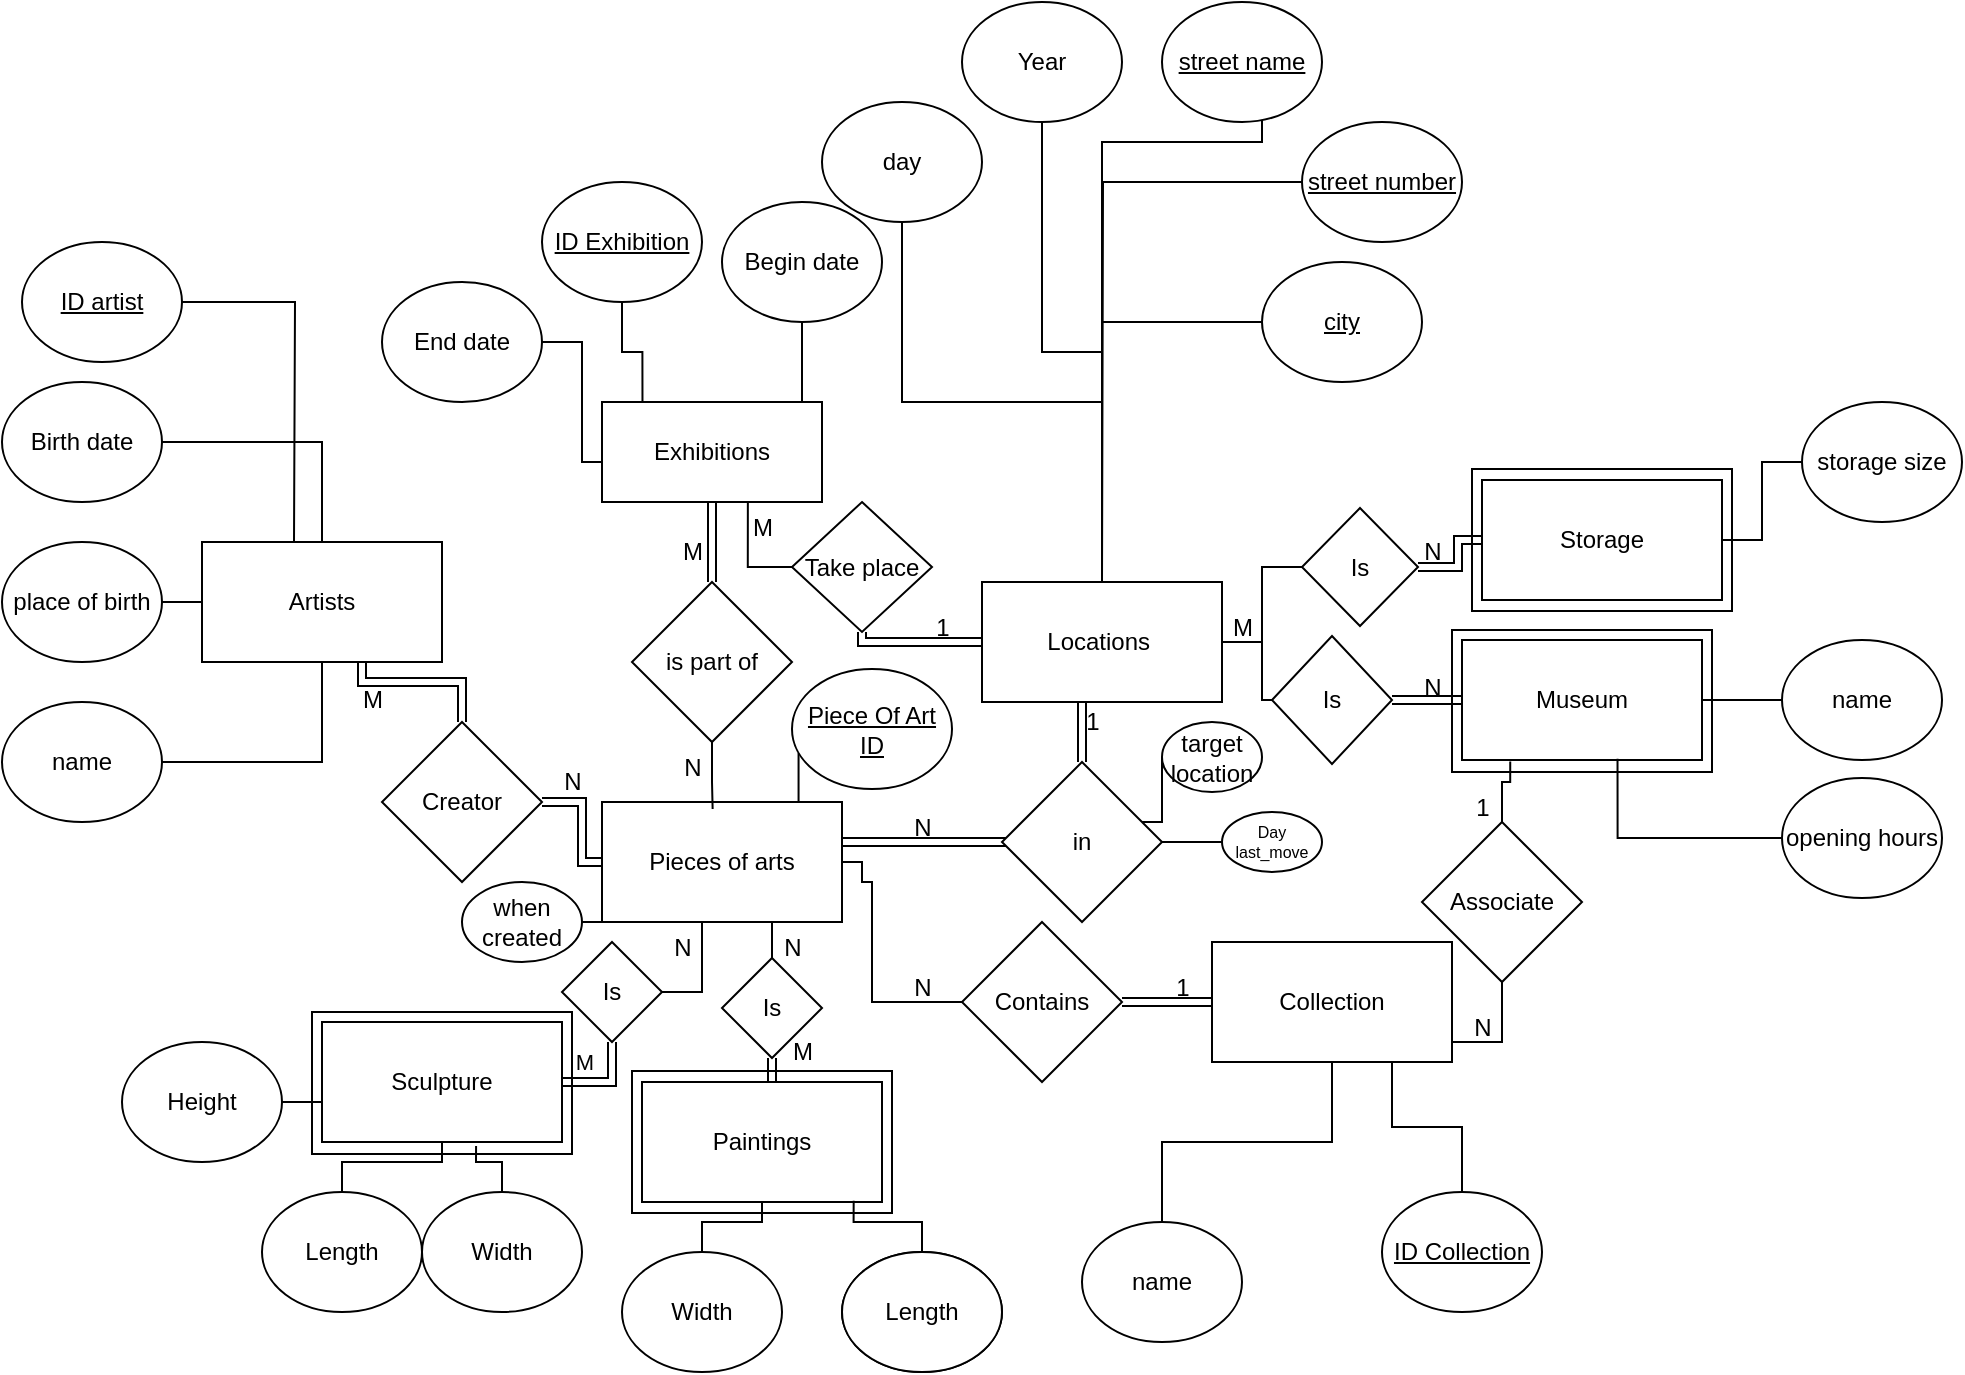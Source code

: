 <mxfile version="26.0.14">
  <diagram name="Page-1" id="mVJxXb7I7EZpxFhk7ZkF">
    <mxGraphModel dx="658" dy="446" grid="1" gridSize="10" guides="1" tooltips="1" connect="1" arrows="1" fold="1" page="1" pageScale="1" pageWidth="1169" pageHeight="827" math="0" shadow="0">
      <root>
        <mxCell id="0" />
        <mxCell id="1" parent="0" />
        <mxCell id="f5-gzZiO12CZ5IHsBqUN-16" value="" style="rounded=0;whiteSpace=wrap;html=1;" vertex="1" parent="1">
          <mxGeometry x="285" y="585" width="130" height="71" as="geometry" />
        </mxCell>
        <mxCell id="f5-gzZiO12CZ5IHsBqUN-15" value="" style="rounded=0;whiteSpace=wrap;html=1;" vertex="1" parent="1">
          <mxGeometry x="445" y="614.5" width="130" height="71" as="geometry" />
        </mxCell>
        <mxCell id="f5-gzZiO12CZ5IHsBqUN-14" value="" style="rounded=0;whiteSpace=wrap;html=1;" vertex="1" parent="1">
          <mxGeometry x="855" y="394" width="130" height="71" as="geometry" />
        </mxCell>
        <mxCell id="f5-gzZiO12CZ5IHsBqUN-13" value="" style="rounded=0;whiteSpace=wrap;html=1;" vertex="1" parent="1">
          <mxGeometry x="865" y="313.5" width="130" height="71" as="geometry" />
        </mxCell>
        <mxCell id="BEB5B6SJO5AzybUyZMG--18" value="" style="edgeStyle=orthogonalEdgeStyle;rounded=0;orthogonalLoop=1;jettySize=auto;html=1;entryX=0;entryY=1;entryDx=0;entryDy=0;endArrow=none;startFill=0;shape=link;" parent="1" edge="1">
          <mxGeometry relative="1" as="geometry">
            <mxPoint x="550" y="500" as="sourcePoint" />
            <mxPoint x="650" y="500" as="targetPoint" />
          </mxGeometry>
        </mxCell>
        <mxCell id="C0TRwwh_PYmQr-y5ipqn-1" value="Pieces of arts" style="rounded=0;whiteSpace=wrap;html=1;" parent="1" vertex="1">
          <mxGeometry x="430" y="480" width="120" height="60" as="geometry" />
        </mxCell>
        <mxCell id="C0TRwwh_PYmQr-y5ipqn-2" value="Artists" style="rounded=0;whiteSpace=wrap;html=1;" parent="1" vertex="1">
          <mxGeometry x="230" y="350" width="120" height="60" as="geometry" />
        </mxCell>
        <mxCell id="C0TRwwh_PYmQr-y5ipqn-3" value="Exhibitions" style="rounded=0;whiteSpace=wrap;html=1;" parent="1" vertex="1">
          <mxGeometry x="430" y="280" width="110" height="50" as="geometry" />
        </mxCell>
        <mxCell id="C0TRwwh_PYmQr-y5ipqn-4" value="Locations&amp;nbsp;" style="rounded=0;whiteSpace=wrap;html=1;" parent="1" vertex="1">
          <mxGeometry x="620" y="370" width="120" height="60" as="geometry" />
        </mxCell>
        <mxCell id="C0TRwwh_PYmQr-y5ipqn-5" value="Storage" style="rounded=0;whiteSpace=wrap;html=1;" parent="1" vertex="1">
          <mxGeometry x="870" y="319" width="120" height="60" as="geometry" />
        </mxCell>
        <mxCell id="C0TRwwh_PYmQr-y5ipqn-6" value="Museum" style="rounded=0;whiteSpace=wrap;html=1;" parent="1" vertex="1">
          <mxGeometry x="860" y="399" width="120" height="60" as="geometry" />
        </mxCell>
        <mxCell id="C0TRwwh_PYmQr-y5ipqn-7" value="Paintings" style="whiteSpace=wrap;html=1;" parent="1" vertex="1">
          <mxGeometry x="450" y="620" width="120" height="60" as="geometry" />
        </mxCell>
        <mxCell id="C0TRwwh_PYmQr-y5ipqn-9" value="Sculpture" style="whiteSpace=wrap;html=1;" parent="1" vertex="1">
          <mxGeometry x="290" y="590" width="120" height="60" as="geometry" />
        </mxCell>
        <mxCell id="C0TRwwh_PYmQr-y5ipqn-10" value="Collection" style="whiteSpace=wrap;html=1;" parent="1" vertex="1">
          <mxGeometry x="735" y="550" width="120" height="60" as="geometry" />
        </mxCell>
        <mxCell id="C0TRwwh_PYmQr-y5ipqn-29" value="" style="edgeStyle=orthogonalEdgeStyle;rounded=0;orthogonalLoop=1;jettySize=auto;html=1;endArrow=none;startFill=0;shape=link;" parent="1" source="C0TRwwh_PYmQr-y5ipqn-11" target="C0TRwwh_PYmQr-y5ipqn-2" edge="1">
          <mxGeometry relative="1" as="geometry">
            <Array as="points">
              <mxPoint x="360" y="420" />
              <mxPoint x="310" y="420" />
            </Array>
          </mxGeometry>
        </mxCell>
        <mxCell id="C0TRwwh_PYmQr-y5ipqn-30" value="" style="edgeStyle=orthogonalEdgeStyle;rounded=0;orthogonalLoop=1;jettySize=auto;html=1;endArrow=none;startFill=0;shape=link;" parent="1" source="C0TRwwh_PYmQr-y5ipqn-11" target="C0TRwwh_PYmQr-y5ipqn-1" edge="1">
          <mxGeometry relative="1" as="geometry" />
        </mxCell>
        <mxCell id="C0TRwwh_PYmQr-y5ipqn-11" value="Creator" style="rhombus;whiteSpace=wrap;html=1;" parent="1" vertex="1">
          <mxGeometry x="320" y="440" width="80" height="80" as="geometry" />
        </mxCell>
        <mxCell id="BEB5B6SJO5AzybUyZMG--33" value="" style="edgeStyle=orthogonalEdgeStyle;rounded=0;orthogonalLoop=1;jettySize=auto;html=1;entryX=0;entryY=0.5;entryDx=0;entryDy=0;endArrow=none;startFill=0;exitX=0.5;exitY=1;exitDx=0;exitDy=0;shape=link;" parent="1" source="C0TRwwh_PYmQr-y5ipqn-12" target="C0TRwwh_PYmQr-y5ipqn-4" edge="1">
          <mxGeometry relative="1" as="geometry">
            <Array as="points">
              <mxPoint x="560" y="400" />
            </Array>
          </mxGeometry>
        </mxCell>
        <mxCell id="BEB5B6SJO5AzybUyZMG--35" value="" style="edgeStyle=orthogonalEdgeStyle;rounded=0;orthogonalLoop=1;jettySize=auto;html=1;entryX=0.663;entryY=0.997;entryDx=0;entryDy=0;entryPerimeter=0;exitX=0;exitY=0.5;exitDx=0;exitDy=0;endArrow=none;startFill=0;" parent="1" source="C0TRwwh_PYmQr-y5ipqn-12" target="C0TRwwh_PYmQr-y5ipqn-3" edge="1">
          <mxGeometry relative="1" as="geometry">
            <mxPoint x="510" y="350" as="targetPoint" />
          </mxGeometry>
        </mxCell>
        <mxCell id="C0TRwwh_PYmQr-y5ipqn-12" value="Take place" style="rhombus;whiteSpace=wrap;html=1;" parent="1" vertex="1">
          <mxGeometry x="525" y="330" width="70" height="65" as="geometry" />
        </mxCell>
        <mxCell id="BEB5B6SJO5AzybUyZMG--19" value="" style="edgeStyle=orthogonalEdgeStyle;rounded=0;orthogonalLoop=1;jettySize=auto;html=1;endArrow=none;startFill=0;shape=link;" parent="1" source="C0TRwwh_PYmQr-y5ipqn-13" edge="1">
          <mxGeometry relative="1" as="geometry">
            <mxPoint x="670" y="430" as="targetPoint" />
            <Array as="points">
              <mxPoint x="670" y="430" />
            </Array>
          </mxGeometry>
        </mxCell>
        <mxCell id="C0TRwwh_PYmQr-y5ipqn-13" value="in" style="rhombus;whiteSpace=wrap;html=1;" parent="1" vertex="1">
          <mxGeometry x="630" y="460" width="80" height="80" as="geometry" />
        </mxCell>
        <mxCell id="BEB5B6SJO5AzybUyZMG--21" value="" style="edgeStyle=orthogonalEdgeStyle;rounded=0;orthogonalLoop=1;jettySize=auto;html=1;endArrow=none;startFill=0;shape=link;" parent="1" source="C0TRwwh_PYmQr-y5ipqn-14" target="C0TRwwh_PYmQr-y5ipqn-3" edge="1">
          <mxGeometry relative="1" as="geometry" />
        </mxCell>
        <mxCell id="C0TRwwh_PYmQr-y5ipqn-14" value="is part of" style="rhombus;whiteSpace=wrap;html=1;" parent="1" vertex="1">
          <mxGeometry x="445" y="370" width="80" height="80" as="geometry" />
        </mxCell>
        <mxCell id="ZUJwoHstwLLNhIFtxWxf-1" value="" style="edgeStyle=orthogonalEdgeStyle;rounded=0;orthogonalLoop=1;jettySize=auto;html=1;endArrow=none;startFill=0;entryX=1;entryY=0.5;entryDx=0;entryDy=0;" parent="1" source="C0TRwwh_PYmQr-y5ipqn-15" target="C0TRwwh_PYmQr-y5ipqn-10" edge="1">
          <mxGeometry relative="1" as="geometry">
            <mxPoint x="860" y="600" as="targetPoint" />
            <Array as="points">
              <mxPoint x="880" y="600" />
            </Array>
          </mxGeometry>
        </mxCell>
        <mxCell id="ZUJwoHstwLLNhIFtxWxf-2" value="" style="edgeStyle=orthogonalEdgeStyle;rounded=0;orthogonalLoop=1;jettySize=auto;html=1;entryX=0.201;entryY=1.013;entryDx=0;entryDy=0;entryPerimeter=0;endArrow=none;startFill=0;" parent="1" source="C0TRwwh_PYmQr-y5ipqn-15" target="C0TRwwh_PYmQr-y5ipqn-6" edge="1">
          <mxGeometry relative="1" as="geometry" />
        </mxCell>
        <mxCell id="C0TRwwh_PYmQr-y5ipqn-15" value="Associate" style="rhombus;whiteSpace=wrap;html=1;" parent="1" vertex="1">
          <mxGeometry x="840" y="490" width="80" height="80" as="geometry" />
        </mxCell>
        <mxCell id="BEB5B6SJO5AzybUyZMG--16" value="" style="edgeStyle=orthogonalEdgeStyle;rounded=0;orthogonalLoop=1;jettySize=auto;html=1;endArrow=none;startFill=0;shape=link;" parent="1" source="C0TRwwh_PYmQr-y5ipqn-16" target="C0TRwwh_PYmQr-y5ipqn-10" edge="1">
          <mxGeometry relative="1" as="geometry" />
        </mxCell>
        <mxCell id="BEB5B6SJO5AzybUyZMG--17" value="" style="edgeStyle=orthogonalEdgeStyle;rounded=0;orthogonalLoop=1;jettySize=auto;html=1;endArrow=none;startFill=0;" parent="1" source="C0TRwwh_PYmQr-y5ipqn-16" target="C0TRwwh_PYmQr-y5ipqn-1" edge="1">
          <mxGeometry relative="1" as="geometry">
            <Array as="points">
              <mxPoint x="565" y="580" />
              <mxPoint x="565" y="520" />
              <mxPoint x="560" y="520" />
              <mxPoint x="560" y="510" />
            </Array>
          </mxGeometry>
        </mxCell>
        <mxCell id="C0TRwwh_PYmQr-y5ipqn-16" value="Contains" style="rhombus;whiteSpace=wrap;html=1;" parent="1" vertex="1">
          <mxGeometry x="610" y="540" width="80" height="80" as="geometry" />
        </mxCell>
        <mxCell id="C0TRwwh_PYmQr-y5ipqn-22" value="" style="edgeStyle=orthogonalEdgeStyle;rounded=0;orthogonalLoop=1;jettySize=auto;html=1;endArrow=none;startFill=0;" parent="1" source="C0TRwwh_PYmQr-y5ipqn-20" target="C0TRwwh_PYmQr-y5ipqn-2" edge="1">
          <mxGeometry relative="1" as="geometry" />
        </mxCell>
        <mxCell id="C0TRwwh_PYmQr-y5ipqn-20" value="Birth date" style="ellipse;whiteSpace=wrap;html=1;" parent="1" vertex="1">
          <mxGeometry x="130" y="270" width="80" height="60" as="geometry" />
        </mxCell>
        <mxCell id="C0TRwwh_PYmQr-y5ipqn-26" value="" style="edgeStyle=orthogonalEdgeStyle;rounded=0;orthogonalLoop=1;jettySize=auto;html=1;endArrow=none;startFill=0;" parent="1" source="C0TRwwh_PYmQr-y5ipqn-24" target="C0TRwwh_PYmQr-y5ipqn-2" edge="1">
          <mxGeometry relative="1" as="geometry" />
        </mxCell>
        <mxCell id="C0TRwwh_PYmQr-y5ipqn-24" value="place of birth" style="ellipse;whiteSpace=wrap;html=1;" parent="1" vertex="1">
          <mxGeometry x="130" y="350" width="80" height="60" as="geometry" />
        </mxCell>
        <mxCell id="C0TRwwh_PYmQr-y5ipqn-27" value="" style="edgeStyle=orthogonalEdgeStyle;rounded=0;orthogonalLoop=1;jettySize=auto;html=1;endArrow=none;startFill=0;" parent="1" source="C0TRwwh_PYmQr-y5ipqn-25" target="C0TRwwh_PYmQr-y5ipqn-2" edge="1">
          <mxGeometry relative="1" as="geometry" />
        </mxCell>
        <mxCell id="C0TRwwh_PYmQr-y5ipqn-25" value="name" style="ellipse;whiteSpace=wrap;html=1;" parent="1" vertex="1">
          <mxGeometry x="130" y="430" width="80" height="60" as="geometry" />
        </mxCell>
        <mxCell id="C0TRwwh_PYmQr-y5ipqn-32" value="when created" style="ellipse;whiteSpace=wrap;html=1;" parent="1" vertex="1">
          <mxGeometry x="360" y="520" width="60" height="40" as="geometry" />
        </mxCell>
        <mxCell id="C0TRwwh_PYmQr-y5ipqn-35" style="edgeStyle=orthogonalEdgeStyle;rounded=0;orthogonalLoop=1;jettySize=auto;html=1;entryX=0.083;entryY=1.003;entryDx=0;entryDy=0;entryPerimeter=0;endArrow=none;startFill=0;" parent="1" source="C0TRwwh_PYmQr-y5ipqn-32" target="C0TRwwh_PYmQr-y5ipqn-1" edge="1">
          <mxGeometry relative="1" as="geometry" />
        </mxCell>
        <mxCell id="C0TRwwh_PYmQr-y5ipqn-39" value="" style="edgeStyle=orthogonalEdgeStyle;rounded=0;orthogonalLoop=1;jettySize=auto;html=1;entryX=0.882;entryY=0.989;entryDx=0;entryDy=0;entryPerimeter=0;endArrow=none;startFill=0;" parent="1" source="C0TRwwh_PYmQr-y5ipqn-36" target="C0TRwwh_PYmQr-y5ipqn-7" edge="1">
          <mxGeometry relative="1" as="geometry">
            <Array as="points">
              <mxPoint x="590" y="690" />
              <mxPoint x="556" y="690" />
            </Array>
          </mxGeometry>
        </mxCell>
        <mxCell id="C0TRwwh_PYmQr-y5ipqn-36" value="Length" style="ellipse;whiteSpace=wrap;html=1;" parent="1" vertex="1">
          <mxGeometry x="550" y="705" width="80" height="60" as="geometry" />
        </mxCell>
        <mxCell id="C0TRwwh_PYmQr-y5ipqn-38" value="" style="edgeStyle=orthogonalEdgeStyle;rounded=0;orthogonalLoop=1;jettySize=auto;html=1;endArrow=none;startFill=0;" parent="1" source="C0TRwwh_PYmQr-y5ipqn-37" target="C0TRwwh_PYmQr-y5ipqn-7" edge="1">
          <mxGeometry relative="1" as="geometry">
            <Array as="points">
              <mxPoint x="480" y="690" />
              <mxPoint x="510" y="690" />
            </Array>
          </mxGeometry>
        </mxCell>
        <mxCell id="C0TRwwh_PYmQr-y5ipqn-37" value="Width" style="ellipse;whiteSpace=wrap;html=1;" parent="1" vertex="1">
          <mxGeometry x="440" y="705" width="80" height="60" as="geometry" />
        </mxCell>
        <mxCell id="C0TRwwh_PYmQr-y5ipqn-45" value="" style="edgeStyle=orthogonalEdgeStyle;rounded=0;orthogonalLoop=1;jettySize=auto;html=1;entryX=0.642;entryY=1.033;entryDx=0;entryDy=0;entryPerimeter=0;endArrow=none;startFill=0;" parent="1" source="C0TRwwh_PYmQr-y5ipqn-41" target="C0TRwwh_PYmQr-y5ipqn-9" edge="1">
          <mxGeometry relative="1" as="geometry">
            <Array as="points">
              <mxPoint x="380" y="660" />
              <mxPoint x="367" y="660" />
            </Array>
          </mxGeometry>
        </mxCell>
        <mxCell id="C0TRwwh_PYmQr-y5ipqn-41" value="Width" style="ellipse;whiteSpace=wrap;html=1;" parent="1" vertex="1">
          <mxGeometry x="340" y="675" width="80" height="60" as="geometry" />
        </mxCell>
        <mxCell id="C0TRwwh_PYmQr-y5ipqn-43" value="" style="edgeStyle=orthogonalEdgeStyle;rounded=0;orthogonalLoop=1;jettySize=auto;html=1;endArrow=none;startFill=0;" parent="1" source="C0TRwwh_PYmQr-y5ipqn-42" target="C0TRwwh_PYmQr-y5ipqn-9" edge="1">
          <mxGeometry relative="1" as="geometry">
            <Array as="points">
              <mxPoint x="300" y="660" />
              <mxPoint x="350" y="660" />
            </Array>
          </mxGeometry>
        </mxCell>
        <mxCell id="C0TRwwh_PYmQr-y5ipqn-42" value="Length" style="ellipse;whiteSpace=wrap;html=1;" parent="1" vertex="1">
          <mxGeometry x="260" y="675" width="80" height="60" as="geometry" />
        </mxCell>
        <mxCell id="BEB5B6SJO5AzybUyZMG--1" value="Length" style="ellipse;whiteSpace=wrap;html=1;" parent="1" vertex="1">
          <mxGeometry x="550" y="705" width="80" height="60" as="geometry" />
        </mxCell>
        <mxCell id="BEB5B6SJO5AzybUyZMG--3" value="" style="edgeStyle=orthogonalEdgeStyle;rounded=0;orthogonalLoop=1;jettySize=auto;html=1;endArrow=none;startFill=0;" parent="1" source="BEB5B6SJO5AzybUyZMG--2" target="C0TRwwh_PYmQr-y5ipqn-4" edge="1">
          <mxGeometry relative="1" as="geometry" />
        </mxCell>
        <mxCell id="BEB5B6SJO5AzybUyZMG--2" value="Year" style="ellipse;whiteSpace=wrap;html=1;" parent="1" vertex="1">
          <mxGeometry x="610" y="80" width="80" height="60" as="geometry" />
        </mxCell>
        <mxCell id="BEB5B6SJO5AzybUyZMG--6" value="" style="edgeStyle=orthogonalEdgeStyle;rounded=0;orthogonalLoop=1;jettySize=auto;html=1;endArrow=none;startFill=0;" parent="1" source="BEB5B6SJO5AzybUyZMG--4" target="C0TRwwh_PYmQr-y5ipqn-4" edge="1">
          <mxGeometry relative="1" as="geometry" />
        </mxCell>
        <mxCell id="BEB5B6SJO5AzybUyZMG--4" value="day" style="ellipse;whiteSpace=wrap;html=1;" parent="1" vertex="1">
          <mxGeometry x="540" y="130" width="80" height="60" as="geometry" />
        </mxCell>
        <mxCell id="f5-gzZiO12CZ5IHsBqUN-8" value="" style="edgeStyle=orthogonalEdgeStyle;rounded=0;orthogonalLoop=1;jettySize=auto;html=1;endArrow=none;startFill=0;" edge="1" parent="1" source="BEB5B6SJO5AzybUyZMG--7">
          <mxGeometry relative="1" as="geometry">
            <mxPoint x="700" y="490" as="targetPoint" />
            <Array as="points">
              <mxPoint x="710" y="490" />
              <mxPoint x="710" y="490" />
            </Array>
          </mxGeometry>
        </mxCell>
        <mxCell id="BEB5B6SJO5AzybUyZMG--7" value="target location" style="ellipse;whiteSpace=wrap;html=1;" parent="1" vertex="1">
          <mxGeometry x="710" y="440" width="50" height="35" as="geometry" />
        </mxCell>
        <mxCell id="BEB5B6SJO5AzybUyZMG--11" value="" style="edgeStyle=orthogonalEdgeStyle;rounded=0;orthogonalLoop=1;jettySize=auto;html=1;endArrow=none;startFill=0;" parent="1" source="BEB5B6SJO5AzybUyZMG--9" target="C0TRwwh_PYmQr-y5ipqn-10" edge="1">
          <mxGeometry relative="1" as="geometry" />
        </mxCell>
        <mxCell id="BEB5B6SJO5AzybUyZMG--9" value="name" style="ellipse;whiteSpace=wrap;html=1;" parent="1" vertex="1">
          <mxGeometry x="670" y="690" width="80" height="60" as="geometry" />
        </mxCell>
        <mxCell id="BEB5B6SJO5AzybUyZMG--23" value="" style="edgeStyle=orthogonalEdgeStyle;rounded=0;orthogonalLoop=1;jettySize=auto;html=1;endArrow=none;startFill=0;" parent="1" source="BEB5B6SJO5AzybUyZMG--22" target="C0TRwwh_PYmQr-y5ipqn-3" edge="1">
          <mxGeometry relative="1" as="geometry">
            <Array as="points">
              <mxPoint x="420" y="250" />
              <mxPoint x="420" y="310" />
            </Array>
          </mxGeometry>
        </mxCell>
        <mxCell id="BEB5B6SJO5AzybUyZMG--22" value="End date" style="ellipse;whiteSpace=wrap;html=1;" parent="1" vertex="1">
          <mxGeometry x="320" y="220" width="80" height="60" as="geometry" />
        </mxCell>
        <mxCell id="BEB5B6SJO5AzybUyZMG--27" value="" style="edgeStyle=orthogonalEdgeStyle;rounded=0;orthogonalLoop=1;jettySize=auto;html=1;endArrow=none;startFill=0;" parent="1" source="BEB5B6SJO5AzybUyZMG--26" target="C0TRwwh_PYmQr-y5ipqn-3" edge="1">
          <mxGeometry relative="1" as="geometry">
            <Array as="points">
              <mxPoint x="490" y="230" />
              <mxPoint x="490" y="230" />
            </Array>
          </mxGeometry>
        </mxCell>
        <mxCell id="BEB5B6SJO5AzybUyZMG--26" value="Begin date" style="ellipse;whiteSpace=wrap;html=1;" parent="1" vertex="1">
          <mxGeometry x="490" y="180" width="80" height="60" as="geometry" />
        </mxCell>
        <mxCell id="BEB5B6SJO5AzybUyZMG--40" value="" style="edgeStyle=orthogonalEdgeStyle;rounded=0;orthogonalLoop=1;jettySize=auto;html=1;endArrow=none;startFill=0;" parent="1" source="BEB5B6SJO5AzybUyZMG--39" target="C0TRwwh_PYmQr-y5ipqn-5" edge="1">
          <mxGeometry relative="1" as="geometry" />
        </mxCell>
        <mxCell id="BEB5B6SJO5AzybUyZMG--39" value="storage size" style="ellipse;whiteSpace=wrap;html=1;" parent="1" vertex="1">
          <mxGeometry x="1030" y="280" width="80" height="60" as="geometry" />
        </mxCell>
        <mxCell id="ZUJwoHstwLLNhIFtxWxf-4" value="" style="edgeStyle=orthogonalEdgeStyle;rounded=0;orthogonalLoop=1;jettySize=auto;html=1;endArrow=none;startFill=0;" parent="1" source="ZUJwoHstwLLNhIFtxWxf-3" target="C0TRwwh_PYmQr-y5ipqn-9" edge="1">
          <mxGeometry relative="1" as="geometry" />
        </mxCell>
        <mxCell id="ZUJwoHstwLLNhIFtxWxf-3" value="Height" style="ellipse;whiteSpace=wrap;html=1;" parent="1" vertex="1">
          <mxGeometry x="190" y="600" width="80" height="60" as="geometry" />
        </mxCell>
        <mxCell id="ZUJwoHstwLLNhIFtxWxf-9" value="" style="edgeStyle=orthogonalEdgeStyle;rounded=0;orthogonalLoop=1;jettySize=auto;html=1;endArrow=none;startFill=0;" parent="1" source="ZUJwoHstwLLNhIFtxWxf-6" target="C0TRwwh_PYmQr-y5ipqn-6" edge="1">
          <mxGeometry relative="1" as="geometry" />
        </mxCell>
        <mxCell id="ZUJwoHstwLLNhIFtxWxf-6" value="name" style="ellipse;whiteSpace=wrap;html=1;" parent="1" vertex="1">
          <mxGeometry x="1020" y="399" width="80" height="60" as="geometry" />
        </mxCell>
        <mxCell id="ZUJwoHstwLLNhIFtxWxf-8" value="" style="edgeStyle=orthogonalEdgeStyle;rounded=0;orthogonalLoop=1;jettySize=auto;html=1;entryX=0.648;entryY=0.99;entryDx=0;entryDy=0;entryPerimeter=0;endArrow=none;startFill=0;" parent="1" source="ZUJwoHstwLLNhIFtxWxf-7" target="C0TRwwh_PYmQr-y5ipqn-6" edge="1">
          <mxGeometry relative="1" as="geometry" />
        </mxCell>
        <mxCell id="ZUJwoHstwLLNhIFtxWxf-7" value="opening hours" style="ellipse;whiteSpace=wrap;html=1;" parent="1" vertex="1">
          <mxGeometry x="1020" y="468" width="80" height="60" as="geometry" />
        </mxCell>
        <mxCell id="ZUJwoHstwLLNhIFtxWxf-12" value="" style="edgeStyle=orthogonalEdgeStyle;rounded=0;orthogonalLoop=1;jettySize=auto;html=1;entryX=0.5;entryY=0;entryDx=0;entryDy=0;endArrow=none;startFill=0;" parent="1" source="ZUJwoHstwLLNhIFtxWxf-11" target="C0TRwwh_PYmQr-y5ipqn-4" edge="1">
          <mxGeometry relative="1" as="geometry" />
        </mxCell>
        <mxCell id="ZUJwoHstwLLNhIFtxWxf-11" value="&lt;u&gt;city&lt;/u&gt;" style="ellipse;whiteSpace=wrap;html=1;" parent="1" vertex="1">
          <mxGeometry x="760" y="210" width="80" height="60" as="geometry" />
        </mxCell>
        <mxCell id="ZUJwoHstwLLNhIFtxWxf-14" value="" style="edgeStyle=orthogonalEdgeStyle;rounded=0;orthogonalLoop=1;jettySize=auto;html=1;endArrow=none;startFill=0;" parent="1" source="ZUJwoHstwLLNhIFtxWxf-13" edge="1">
          <mxGeometry relative="1" as="geometry">
            <mxPoint x="680" y="370" as="targetPoint" />
            <Array as="points">
              <mxPoint x="760" y="150" />
              <mxPoint x="680" y="150" />
            </Array>
          </mxGeometry>
        </mxCell>
        <mxCell id="ZUJwoHstwLLNhIFtxWxf-13" value="&lt;u&gt;street name&lt;/u&gt;" style="ellipse;whiteSpace=wrap;html=1;" parent="1" vertex="1">
          <mxGeometry x="710" y="80" width="80" height="60" as="geometry" />
        </mxCell>
        <mxCell id="ZUJwoHstwLLNhIFtxWxf-16" value="" style="edgeStyle=orthogonalEdgeStyle;rounded=0;orthogonalLoop=1;jettySize=auto;html=1;entryX=0.633;entryY=0.033;entryDx=0;entryDy=0;entryPerimeter=0;endArrow=none;startFill=0;exitX=0;exitY=0.5;exitDx=0;exitDy=0;" parent="1" source="ZUJwoHstwLLNhIFtxWxf-15" edge="1">
          <mxGeometry relative="1" as="geometry">
            <mxPoint x="764.04" y="178.02" as="sourcePoint" />
            <mxPoint x="680" y="370.0" as="targetPoint" />
          </mxGeometry>
        </mxCell>
        <mxCell id="ZUJwoHstwLLNhIFtxWxf-15" value="&lt;u&gt;street number&lt;/u&gt;" style="ellipse;whiteSpace=wrap;html=1;" parent="1" vertex="1">
          <mxGeometry x="780" y="140" width="80" height="60" as="geometry" />
        </mxCell>
        <mxCell id="J0Ilq5JlMTDSV-xdLehd-28" style="edgeStyle=orthogonalEdgeStyle;rounded=0;orthogonalLoop=1;jettySize=auto;html=1;entryX=0;entryY=0.5;entryDx=0;entryDy=0;endArrow=none;startFill=0;shape=link;" parent="1" source="ZUJwoHstwLLNhIFtxWxf-19" target="C0TRwwh_PYmQr-y5ipqn-6" edge="1">
          <mxGeometry relative="1" as="geometry">
            <Array as="points">
              <mxPoint x="840" y="429" />
            </Array>
          </mxGeometry>
        </mxCell>
        <mxCell id="J0Ilq5JlMTDSV-xdLehd-30" style="edgeStyle=orthogonalEdgeStyle;rounded=0;orthogonalLoop=1;jettySize=auto;html=1;endArrow=none;startFill=0;" parent="1" source="ZUJwoHstwLLNhIFtxWxf-19" edge="1">
          <mxGeometry relative="1" as="geometry">
            <mxPoint x="740" y="402.0" as="targetPoint" />
            <Array as="points">
              <mxPoint x="760" y="429" />
              <mxPoint x="760" y="400" />
              <mxPoint x="740" y="400" />
            </Array>
          </mxGeometry>
        </mxCell>
        <mxCell id="ZUJwoHstwLLNhIFtxWxf-19" value="Is" style="rhombus;whiteSpace=wrap;html=1;" parent="1" vertex="1">
          <mxGeometry x="765" y="397" width="60" height="64" as="geometry" />
        </mxCell>
        <mxCell id="J0Ilq5JlMTDSV-xdLehd-27" style="edgeStyle=orthogonalEdgeStyle;rounded=0;orthogonalLoop=1;jettySize=auto;html=1;entryX=0;entryY=0.5;entryDx=0;entryDy=0;endArrow=none;startFill=0;shape=link;" parent="1" source="ZUJwoHstwLLNhIFtxWxf-20" target="C0TRwwh_PYmQr-y5ipqn-5" edge="1">
          <mxGeometry relative="1" as="geometry" />
        </mxCell>
        <mxCell id="J0Ilq5JlMTDSV-xdLehd-29" style="edgeStyle=orthogonalEdgeStyle;rounded=0;orthogonalLoop=1;jettySize=auto;html=1;entryX=1;entryY=0.5;entryDx=0;entryDy=0;endArrow=none;startFill=0;" parent="1" source="ZUJwoHstwLLNhIFtxWxf-20" target="C0TRwwh_PYmQr-y5ipqn-4" edge="1">
          <mxGeometry relative="1" as="geometry" />
        </mxCell>
        <mxCell id="ZUJwoHstwLLNhIFtxWxf-20" value="Is" style="rhombus;whiteSpace=wrap;html=1;" parent="1" vertex="1">
          <mxGeometry x="780" y="333" width="58" height="59" as="geometry" />
        </mxCell>
        <mxCell id="J0Ilq5JlMTDSV-xdLehd-18" style="edgeStyle=orthogonalEdgeStyle;rounded=0;orthogonalLoop=1;jettySize=auto;html=1;endArrow=none;startFill=0;shape=link;" parent="1" source="ZUJwoHstwLLNhIFtxWxf-24" edge="1">
          <mxGeometry relative="1" as="geometry">
            <mxPoint x="410" y="620" as="targetPoint" />
          </mxGeometry>
        </mxCell>
        <mxCell id="J0Ilq5JlMTDSV-xdLehd-19" value="M" style="edgeLabel;html=1;align=center;verticalAlign=middle;resizable=0;points=[];" parent="J0Ilq5JlMTDSV-xdLehd-18" vertex="1" connectable="0">
          <mxGeometry x="0.585" y="-9" relative="1" as="geometry">
            <mxPoint x="1" y="-1" as="offset" />
          </mxGeometry>
        </mxCell>
        <mxCell id="ZUJwoHstwLLNhIFtxWxf-24" value="Is" style="rhombus;whiteSpace=wrap;html=1;" parent="1" vertex="1">
          <mxGeometry x="410" y="550" width="50" height="50" as="geometry" />
        </mxCell>
        <mxCell id="ZUJwoHstwLLNhIFtxWxf-26" value="Is" style="rhombus;whiteSpace=wrap;html=1;" parent="1" vertex="1">
          <mxGeometry x="490" y="558" width="50" height="50" as="geometry" />
        </mxCell>
        <mxCell id="J0Ilq5JlMTDSV-xdLehd-4" value="N" style="text;html=1;align=center;verticalAlign=middle;resizable=0;points=[];autosize=1;strokeColor=none;fillColor=none;" parent="1" vertex="1">
          <mxGeometry x="575" y="478" width="30" height="30" as="geometry" />
        </mxCell>
        <mxCell id="J0Ilq5JlMTDSV-xdLehd-5" value="1" style="text;html=1;align=center;verticalAlign=middle;resizable=0;points=[];autosize=1;strokeColor=none;fillColor=none;rotation=0;" parent="1" vertex="1">
          <mxGeometry x="660" y="425" width="30" height="30" as="geometry" />
        </mxCell>
        <mxCell id="J0Ilq5JlMTDSV-xdLehd-7" value="1" style="text;html=1;align=center;verticalAlign=middle;resizable=0;points=[];autosize=1;strokeColor=none;fillColor=none;" parent="1" vertex="1">
          <mxGeometry x="705" y="558" width="30" height="30" as="geometry" />
        </mxCell>
        <mxCell id="J0Ilq5JlMTDSV-xdLehd-8" value="N" style="text;html=1;align=center;verticalAlign=middle;resizable=0;points=[];autosize=1;strokeColor=none;fillColor=none;" parent="1" vertex="1">
          <mxGeometry x="575" y="558" width="30" height="30" as="geometry" />
        </mxCell>
        <mxCell id="J0Ilq5JlMTDSV-xdLehd-9" value="N" style="text;html=1;align=center;verticalAlign=middle;resizable=0;points=[];autosize=1;strokeColor=none;fillColor=none;" parent="1" vertex="1">
          <mxGeometry x="460" y="448" width="30" height="30" as="geometry" />
        </mxCell>
        <mxCell id="J0Ilq5JlMTDSV-xdLehd-10" value="M" style="text;html=1;align=center;verticalAlign=middle;resizable=0;points=[];autosize=1;strokeColor=none;fillColor=none;" parent="1" vertex="1">
          <mxGeometry x="460" y="340" width="30" height="30" as="geometry" />
        </mxCell>
        <mxCell id="J0Ilq5JlMTDSV-xdLehd-12" style="edgeStyle=orthogonalEdgeStyle;rounded=0;orthogonalLoop=1;jettySize=auto;html=1;entryX=0.461;entryY=0.059;entryDx=0;entryDy=0;entryPerimeter=0;endArrow=none;startFill=0;" parent="1" source="C0TRwwh_PYmQr-y5ipqn-14" target="C0TRwwh_PYmQr-y5ipqn-1" edge="1">
          <mxGeometry relative="1" as="geometry" />
        </mxCell>
        <mxCell id="J0Ilq5JlMTDSV-xdLehd-13" value="1" style="text;html=1;align=center;verticalAlign=middle;resizable=0;points=[];autosize=1;strokeColor=none;fillColor=none;" parent="1" vertex="1">
          <mxGeometry x="585" y="378" width="30" height="30" as="geometry" />
        </mxCell>
        <mxCell id="J0Ilq5JlMTDSV-xdLehd-14" value="M" style="text;html=1;align=center;verticalAlign=middle;resizable=0;points=[];autosize=1;strokeColor=none;fillColor=none;" parent="1" vertex="1">
          <mxGeometry x="495" y="328" width="30" height="30" as="geometry" />
        </mxCell>
        <mxCell id="J0Ilq5JlMTDSV-xdLehd-15" value="M" style="text;html=1;align=center;verticalAlign=middle;resizable=0;points=[];autosize=1;strokeColor=none;fillColor=none;" parent="1" vertex="1">
          <mxGeometry x="300" y="414" width="30" height="30" as="geometry" />
        </mxCell>
        <mxCell id="J0Ilq5JlMTDSV-xdLehd-16" value="N" style="text;html=1;align=center;verticalAlign=middle;resizable=0;points=[];autosize=1;strokeColor=none;fillColor=none;" parent="1" vertex="1">
          <mxGeometry x="400" y="455" width="30" height="30" as="geometry" />
        </mxCell>
        <mxCell id="J0Ilq5JlMTDSV-xdLehd-17" style="edgeStyle=orthogonalEdgeStyle;rounded=0;orthogonalLoop=1;jettySize=auto;html=1;endArrow=none;startFill=0;exitX=1;exitY=0.5;exitDx=0;exitDy=0;" parent="1" source="ZUJwoHstwLLNhIFtxWxf-24" edge="1">
          <mxGeometry relative="1" as="geometry">
            <mxPoint x="480" y="540" as="targetPoint" />
            <Array as="points">
              <mxPoint x="480" y="575" />
            </Array>
          </mxGeometry>
        </mxCell>
        <mxCell id="J0Ilq5JlMTDSV-xdLehd-20" value="N" style="text;html=1;align=center;verticalAlign=middle;resizable=0;points=[];autosize=1;strokeColor=none;fillColor=none;" parent="1" vertex="1">
          <mxGeometry x="455" y="538" width="30" height="30" as="geometry" />
        </mxCell>
        <mxCell id="J0Ilq5JlMTDSV-xdLehd-21" style="edgeStyle=orthogonalEdgeStyle;rounded=0;orthogonalLoop=1;jettySize=auto;html=1;endArrow=none;startFill=0;" parent="1" source="ZUJwoHstwLLNhIFtxWxf-26" edge="1">
          <mxGeometry relative="1" as="geometry">
            <mxPoint x="515" y="540" as="targetPoint" />
            <Array as="points">
              <mxPoint x="515" y="540" />
              <mxPoint x="515" y="540" />
            </Array>
          </mxGeometry>
        </mxCell>
        <mxCell id="J0Ilq5JlMTDSV-xdLehd-22" style="edgeStyle=orthogonalEdgeStyle;rounded=0;orthogonalLoop=1;jettySize=auto;html=1;entryX=0.539;entryY=0.006;entryDx=0;entryDy=0;entryPerimeter=0;endArrow=none;startFill=0;shape=link;" parent="1" source="ZUJwoHstwLLNhIFtxWxf-26" target="C0TRwwh_PYmQr-y5ipqn-7" edge="1">
          <mxGeometry relative="1" as="geometry">
            <Array as="points">
              <mxPoint x="515" y="620" />
              <mxPoint x="515" y="620" />
            </Array>
          </mxGeometry>
        </mxCell>
        <mxCell id="J0Ilq5JlMTDSV-xdLehd-23" value="N" style="text;html=1;align=center;verticalAlign=middle;resizable=0;points=[];autosize=1;strokeColor=none;fillColor=none;" parent="1" vertex="1">
          <mxGeometry x="510" y="538" width="30" height="30" as="geometry" />
        </mxCell>
        <mxCell id="J0Ilq5JlMTDSV-xdLehd-24" value="M" style="text;html=1;align=center;verticalAlign=middle;resizable=0;points=[];autosize=1;strokeColor=none;fillColor=none;" parent="1" vertex="1">
          <mxGeometry x="515" y="590" width="30" height="30" as="geometry" />
        </mxCell>
        <mxCell id="J0Ilq5JlMTDSV-xdLehd-25" value="1" style="text;html=1;align=center;verticalAlign=middle;resizable=0;points=[];autosize=1;strokeColor=none;fillColor=none;" parent="1" vertex="1">
          <mxGeometry x="855" y="468" width="30" height="30" as="geometry" />
        </mxCell>
        <mxCell id="J0Ilq5JlMTDSV-xdLehd-26" value="N" style="text;html=1;align=center;verticalAlign=middle;resizable=0;points=[];autosize=1;strokeColor=none;fillColor=none;" parent="1" vertex="1">
          <mxGeometry x="855" y="578" width="30" height="30" as="geometry" />
        </mxCell>
        <mxCell id="J0Ilq5JlMTDSV-xdLehd-31" value="M" style="text;html=1;align=center;verticalAlign=middle;resizable=0;points=[];autosize=1;strokeColor=none;fillColor=none;" parent="1" vertex="1">
          <mxGeometry x="735" y="378" width="30" height="30" as="geometry" />
        </mxCell>
        <mxCell id="J0Ilq5JlMTDSV-xdLehd-32" value="N" style="text;html=1;align=center;verticalAlign=middle;resizable=0;points=[];autosize=1;strokeColor=none;fillColor=none;" parent="1" vertex="1">
          <mxGeometry x="830" y="340" width="30" height="30" as="geometry" />
        </mxCell>
        <mxCell id="J0Ilq5JlMTDSV-xdLehd-33" value="N" style="text;html=1;align=center;verticalAlign=middle;resizable=0;points=[];autosize=1;strokeColor=none;fillColor=none;" parent="1" vertex="1">
          <mxGeometry x="830" y="408" width="30" height="30" as="geometry" />
        </mxCell>
        <mxCell id="J0Ilq5JlMTDSV-xdLehd-35" value="Day last_move" style="ellipse;whiteSpace=wrap;html=1;fontSize=8;" parent="1" vertex="1">
          <mxGeometry x="740" y="485" width="50" height="30" as="geometry" />
        </mxCell>
        <mxCell id="J0Ilq5JlMTDSV-xdLehd-36" style="edgeStyle=orthogonalEdgeStyle;rounded=0;orthogonalLoop=1;jettySize=auto;html=1;entryX=1;entryY=0.5;entryDx=0;entryDy=0;endArrow=none;startFill=0;" parent="1" source="J0Ilq5JlMTDSV-xdLehd-35" target="C0TRwwh_PYmQr-y5ipqn-13" edge="1">
          <mxGeometry relative="1" as="geometry" />
        </mxCell>
        <mxCell id="f5-gzZiO12CZ5IHsBqUN-2" value="" style="edgeStyle=orthogonalEdgeStyle;rounded=0;orthogonalLoop=1;jettySize=auto;html=1;endArrow=none;startFill=0;" edge="1" parent="1" source="f5-gzZiO12CZ5IHsBqUN-1">
          <mxGeometry relative="1" as="geometry">
            <mxPoint x="276" y="350" as="targetPoint" />
          </mxGeometry>
        </mxCell>
        <mxCell id="f5-gzZiO12CZ5IHsBqUN-1" value="&lt;u&gt;ID artist&lt;/u&gt;" style="ellipse;whiteSpace=wrap;html=1;" vertex="1" parent="1">
          <mxGeometry x="140" y="200" width="80" height="60" as="geometry" />
        </mxCell>
        <mxCell id="f5-gzZiO12CZ5IHsBqUN-4" value="" style="edgeStyle=orthogonalEdgeStyle;rounded=0;orthogonalLoop=1;jettySize=auto;html=1;entryX=0.184;entryY=-0.01;entryDx=0;entryDy=0;entryPerimeter=0;endArrow=none;startFill=0;" edge="1" parent="1" source="f5-gzZiO12CZ5IHsBqUN-3" target="C0TRwwh_PYmQr-y5ipqn-3">
          <mxGeometry relative="1" as="geometry" />
        </mxCell>
        <mxCell id="f5-gzZiO12CZ5IHsBqUN-3" value="&lt;u&gt;ID Exhibition&lt;/u&gt;" style="ellipse;whiteSpace=wrap;html=1;" vertex="1" parent="1">
          <mxGeometry x="400" y="170" width="80" height="60" as="geometry" />
        </mxCell>
        <mxCell id="f5-gzZiO12CZ5IHsBqUN-7" value="" style="edgeStyle=orthogonalEdgeStyle;rounded=0;orthogonalLoop=1;jettySize=auto;html=1;entryX=0.819;entryY=-0.005;entryDx=0;entryDy=0;entryPerimeter=0;endArrow=none;startFill=0;" edge="1" parent="1" source="f5-gzZiO12CZ5IHsBqUN-6" target="C0TRwwh_PYmQr-y5ipqn-1">
          <mxGeometry relative="1" as="geometry">
            <Array as="points">
              <mxPoint x="528" y="470" />
              <mxPoint x="528" y="470" />
            </Array>
          </mxGeometry>
        </mxCell>
        <mxCell id="f5-gzZiO12CZ5IHsBqUN-6" value="&lt;u&gt;Piece Of Art ID&lt;/u&gt;" style="ellipse;whiteSpace=wrap;html=1;" vertex="1" parent="1">
          <mxGeometry x="525" y="413.5" width="80" height="60" as="geometry" />
        </mxCell>
        <mxCell id="f5-gzZiO12CZ5IHsBqUN-12" value="" style="edgeStyle=orthogonalEdgeStyle;rounded=0;orthogonalLoop=1;jettySize=auto;html=1;entryX=0.75;entryY=1;entryDx=0;entryDy=0;endArrow=none;startFill=0;" edge="1" parent="1" source="f5-gzZiO12CZ5IHsBqUN-11" target="C0TRwwh_PYmQr-y5ipqn-10">
          <mxGeometry relative="1" as="geometry" />
        </mxCell>
        <mxCell id="f5-gzZiO12CZ5IHsBqUN-11" value="&lt;u&gt;ID Collection&lt;/u&gt;" style="ellipse;whiteSpace=wrap;html=1;" vertex="1" parent="1">
          <mxGeometry x="820" y="675" width="80" height="60" as="geometry" />
        </mxCell>
      </root>
    </mxGraphModel>
  </diagram>
</mxfile>
